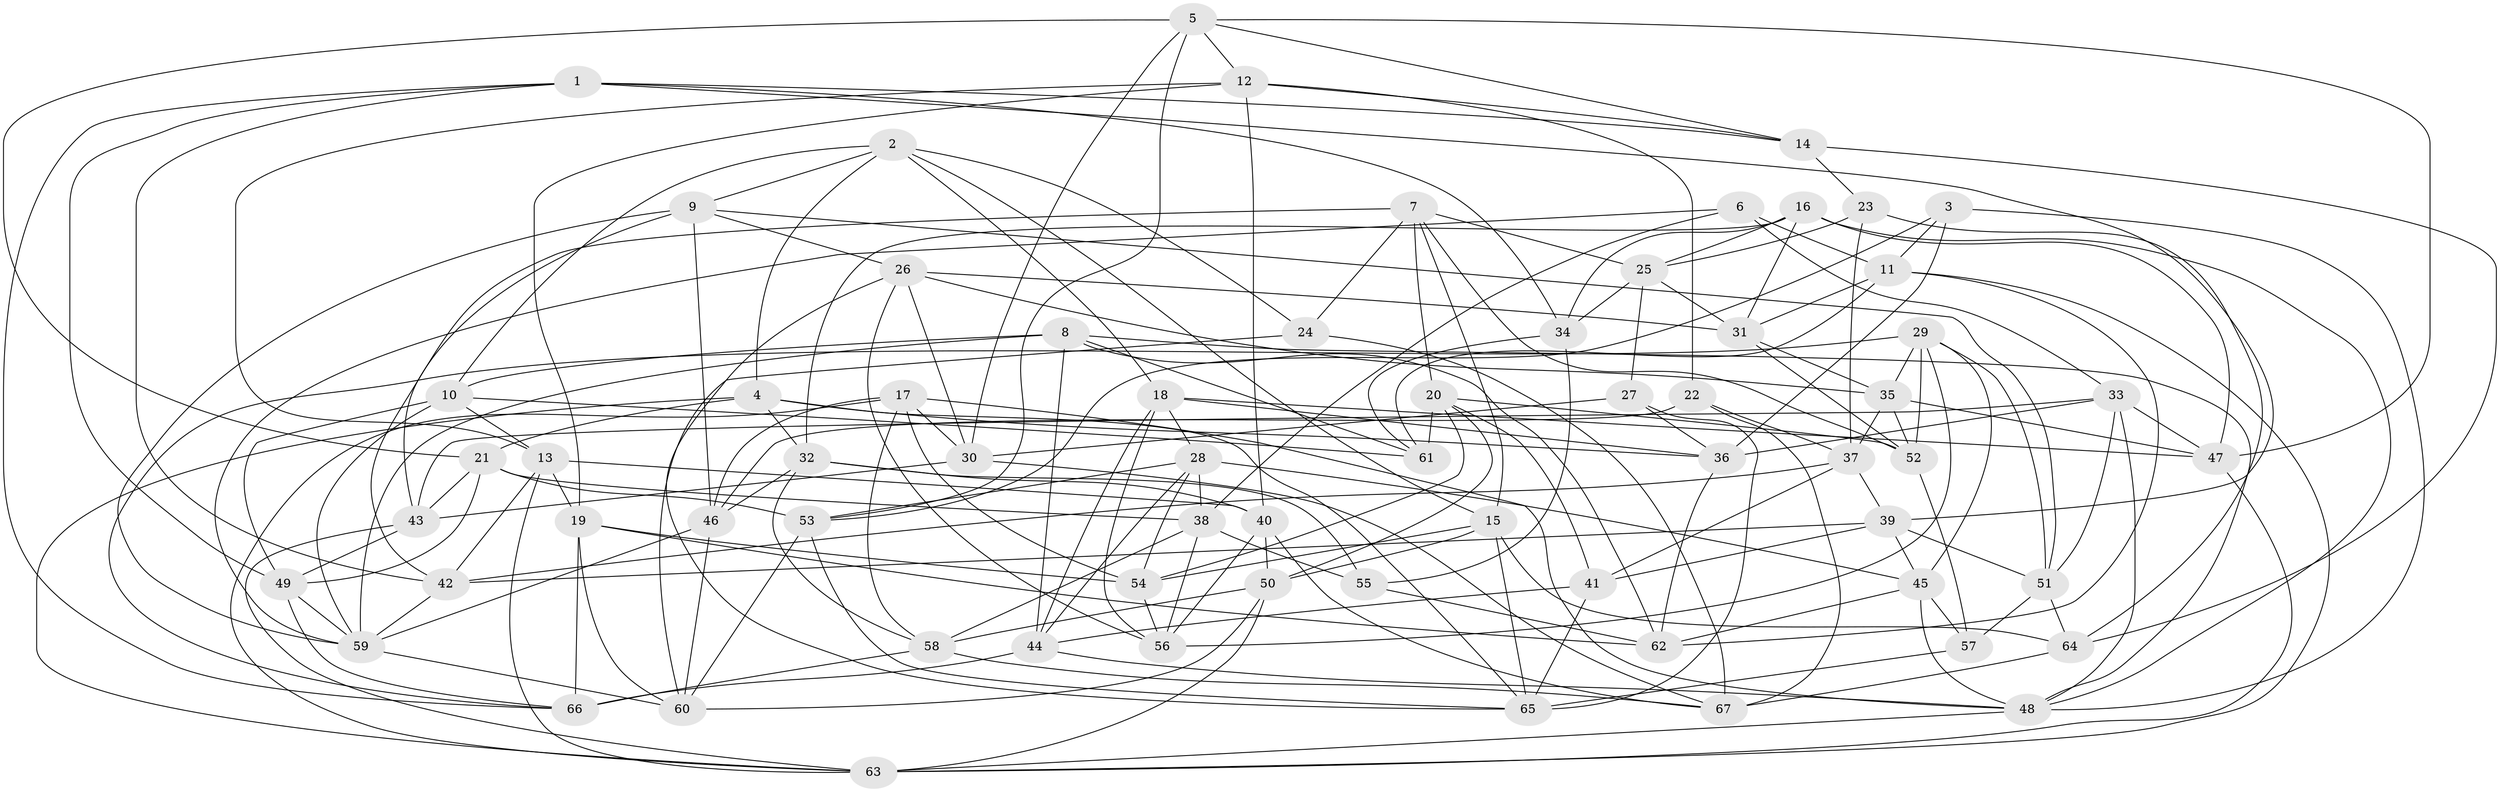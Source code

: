 // original degree distribution, {4: 1.0}
// Generated by graph-tools (version 1.1) at 2025/50/03/09/25 03:50:48]
// undirected, 67 vertices, 194 edges
graph export_dot {
graph [start="1"]
  node [color=gray90,style=filled];
  1;
  2;
  3;
  4;
  5;
  6;
  7;
  8;
  9;
  10;
  11;
  12;
  13;
  14;
  15;
  16;
  17;
  18;
  19;
  20;
  21;
  22;
  23;
  24;
  25;
  26;
  27;
  28;
  29;
  30;
  31;
  32;
  33;
  34;
  35;
  36;
  37;
  38;
  39;
  40;
  41;
  42;
  43;
  44;
  45;
  46;
  47;
  48;
  49;
  50;
  51;
  52;
  53;
  54;
  55;
  56;
  57;
  58;
  59;
  60;
  61;
  62;
  63;
  64;
  65;
  66;
  67;
  1 -- 14 [weight=1.0];
  1 -- 34 [weight=1.0];
  1 -- 39 [weight=1.0];
  1 -- 42 [weight=1.0];
  1 -- 49 [weight=1.0];
  1 -- 66 [weight=1.0];
  2 -- 4 [weight=1.0];
  2 -- 9 [weight=1.0];
  2 -- 10 [weight=1.0];
  2 -- 15 [weight=1.0];
  2 -- 18 [weight=1.0];
  2 -- 24 [weight=1.0];
  3 -- 11 [weight=1.0];
  3 -- 36 [weight=1.0];
  3 -- 48 [weight=1.0];
  3 -- 53 [weight=1.0];
  4 -- 21 [weight=1.0];
  4 -- 32 [weight=1.0];
  4 -- 36 [weight=1.0];
  4 -- 63 [weight=1.0];
  4 -- 65 [weight=1.0];
  5 -- 12 [weight=1.0];
  5 -- 14 [weight=1.0];
  5 -- 21 [weight=1.0];
  5 -- 30 [weight=1.0];
  5 -- 47 [weight=1.0];
  5 -- 53 [weight=1.0];
  6 -- 11 [weight=1.0];
  6 -- 33 [weight=1.0];
  6 -- 38 [weight=1.0];
  6 -- 59 [weight=1.0];
  7 -- 15 [weight=1.0];
  7 -- 20 [weight=1.0];
  7 -- 24 [weight=1.0];
  7 -- 25 [weight=1.0];
  7 -- 42 [weight=1.0];
  7 -- 52 [weight=1.0];
  8 -- 10 [weight=1.0];
  8 -- 44 [weight=1.0];
  8 -- 48 [weight=1.0];
  8 -- 59 [weight=1.0];
  8 -- 61 [weight=1.0];
  8 -- 62 [weight=1.0];
  9 -- 26 [weight=1.0];
  9 -- 43 [weight=1.0];
  9 -- 46 [weight=1.0];
  9 -- 51 [weight=1.0];
  9 -- 59 [weight=1.0];
  10 -- 13 [weight=1.0];
  10 -- 49 [weight=1.0];
  10 -- 59 [weight=1.0];
  10 -- 61 [weight=1.0];
  11 -- 31 [weight=1.0];
  11 -- 61 [weight=1.0];
  11 -- 62 [weight=1.0];
  11 -- 63 [weight=1.0];
  12 -- 13 [weight=1.0];
  12 -- 14 [weight=1.0];
  12 -- 19 [weight=1.0];
  12 -- 22 [weight=1.0];
  12 -- 40 [weight=1.0];
  13 -- 19 [weight=1.0];
  13 -- 40 [weight=1.0];
  13 -- 42 [weight=1.0];
  13 -- 63 [weight=1.0];
  14 -- 23 [weight=1.0];
  14 -- 64 [weight=2.0];
  15 -- 50 [weight=1.0];
  15 -- 54 [weight=1.0];
  15 -- 64 [weight=1.0];
  15 -- 65 [weight=1.0];
  16 -- 25 [weight=1.0];
  16 -- 31 [weight=1.0];
  16 -- 32 [weight=1.0];
  16 -- 34 [weight=1.0];
  16 -- 47 [weight=1.0];
  16 -- 48 [weight=1.0];
  17 -- 30 [weight=1.0];
  17 -- 46 [weight=1.0];
  17 -- 48 [weight=1.0];
  17 -- 54 [weight=1.0];
  17 -- 58 [weight=1.0];
  17 -- 63 [weight=1.0];
  18 -- 28 [weight=1.0];
  18 -- 36 [weight=1.0];
  18 -- 44 [weight=1.0];
  18 -- 47 [weight=1.0];
  18 -- 56 [weight=1.0];
  19 -- 54 [weight=1.0];
  19 -- 60 [weight=1.0];
  19 -- 62 [weight=1.0];
  19 -- 66 [weight=1.0];
  20 -- 41 [weight=1.0];
  20 -- 50 [weight=1.0];
  20 -- 52 [weight=1.0];
  20 -- 54 [weight=1.0];
  20 -- 61 [weight=1.0];
  21 -- 38 [weight=1.0];
  21 -- 43 [weight=1.0];
  21 -- 49 [weight=1.0];
  21 -- 53 [weight=1.0];
  22 -- 37 [weight=1.0];
  22 -- 46 [weight=1.0];
  22 -- 67 [weight=1.0];
  23 -- 25 [weight=1.0];
  23 -- 37 [weight=1.0];
  23 -- 64 [weight=1.0];
  24 -- 60 [weight=1.0];
  24 -- 67 [weight=1.0];
  25 -- 27 [weight=1.0];
  25 -- 31 [weight=1.0];
  25 -- 34 [weight=1.0];
  26 -- 30 [weight=1.0];
  26 -- 31 [weight=1.0];
  26 -- 35 [weight=1.0];
  26 -- 56 [weight=1.0];
  26 -- 65 [weight=1.0];
  27 -- 30 [weight=1.0];
  27 -- 36 [weight=1.0];
  27 -- 65 [weight=1.0];
  28 -- 38 [weight=1.0];
  28 -- 44 [weight=1.0];
  28 -- 45 [weight=1.0];
  28 -- 53 [weight=1.0];
  28 -- 54 [weight=1.0];
  29 -- 35 [weight=1.0];
  29 -- 45 [weight=1.0];
  29 -- 51 [weight=1.0];
  29 -- 52 [weight=1.0];
  29 -- 56 [weight=1.0];
  29 -- 66 [weight=1.0];
  30 -- 43 [weight=1.0];
  30 -- 67 [weight=1.0];
  31 -- 35 [weight=1.0];
  31 -- 52 [weight=1.0];
  32 -- 40 [weight=1.0];
  32 -- 46 [weight=1.0];
  32 -- 55 [weight=1.0];
  32 -- 58 [weight=1.0];
  33 -- 36 [weight=1.0];
  33 -- 43 [weight=1.0];
  33 -- 47 [weight=1.0];
  33 -- 48 [weight=1.0];
  33 -- 51 [weight=1.0];
  34 -- 55 [weight=1.0];
  34 -- 61 [weight=2.0];
  35 -- 37 [weight=1.0];
  35 -- 47 [weight=1.0];
  35 -- 52 [weight=1.0];
  36 -- 62 [weight=1.0];
  37 -- 39 [weight=1.0];
  37 -- 41 [weight=1.0];
  37 -- 42 [weight=1.0];
  38 -- 55 [weight=1.0];
  38 -- 56 [weight=1.0];
  38 -- 58 [weight=1.0];
  39 -- 41 [weight=1.0];
  39 -- 42 [weight=1.0];
  39 -- 45 [weight=1.0];
  39 -- 51 [weight=1.0];
  40 -- 50 [weight=1.0];
  40 -- 56 [weight=1.0];
  40 -- 67 [weight=1.0];
  41 -- 44 [weight=1.0];
  41 -- 65 [weight=2.0];
  42 -- 59 [weight=1.0];
  43 -- 49 [weight=1.0];
  43 -- 63 [weight=1.0];
  44 -- 48 [weight=1.0];
  44 -- 66 [weight=1.0];
  45 -- 48 [weight=1.0];
  45 -- 57 [weight=1.0];
  45 -- 62 [weight=1.0];
  46 -- 59 [weight=1.0];
  46 -- 60 [weight=1.0];
  47 -- 63 [weight=1.0];
  48 -- 63 [weight=1.0];
  49 -- 59 [weight=1.0];
  49 -- 66 [weight=1.0];
  50 -- 58 [weight=1.0];
  50 -- 60 [weight=1.0];
  50 -- 63 [weight=1.0];
  51 -- 57 [weight=1.0];
  51 -- 64 [weight=1.0];
  52 -- 57 [weight=1.0];
  53 -- 60 [weight=1.0];
  53 -- 65 [weight=1.0];
  54 -- 56 [weight=1.0];
  55 -- 62 [weight=1.0];
  57 -- 65 [weight=1.0];
  58 -- 66 [weight=1.0];
  58 -- 67 [weight=1.0];
  59 -- 60 [weight=1.0];
  64 -- 67 [weight=1.0];
}
